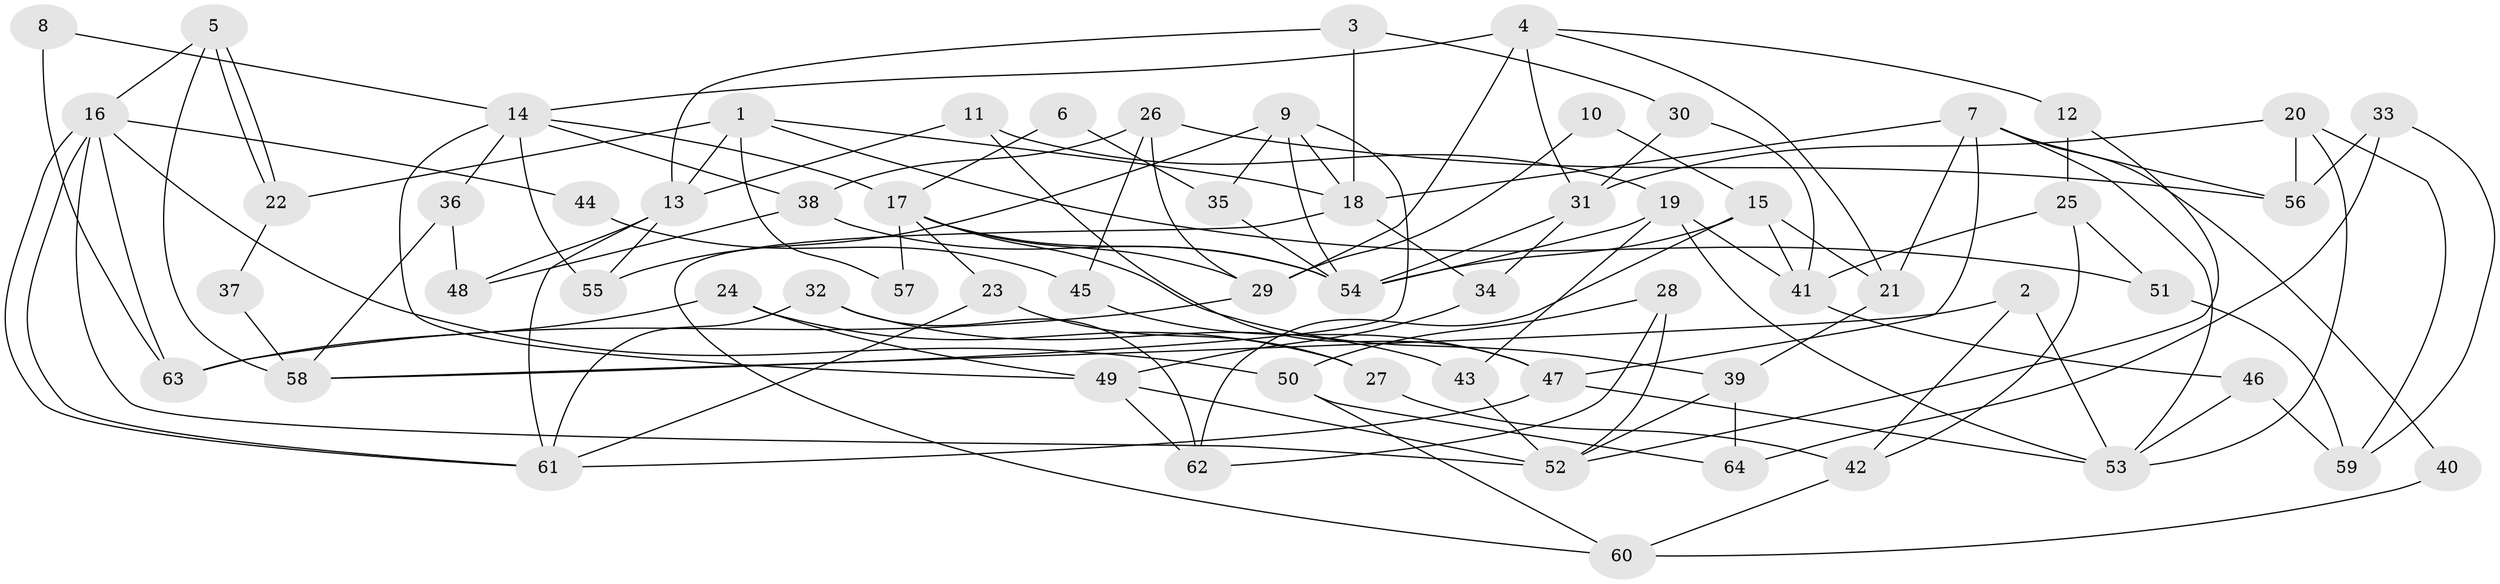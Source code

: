 // coarse degree distribution, {5: 0.21875, 3: 0.15625, 8: 0.0625, 6: 0.09375, 2: 0.125, 7: 0.125, 13: 0.03125, 10: 0.03125, 4: 0.0625, 9: 0.0625, 1: 0.03125}
// Generated by graph-tools (version 1.1) at 2025/18/03/04/25 18:18:37]
// undirected, 64 vertices, 128 edges
graph export_dot {
graph [start="1"]
  node [color=gray90,style=filled];
  1;
  2;
  3;
  4;
  5;
  6;
  7;
  8;
  9;
  10;
  11;
  12;
  13;
  14;
  15;
  16;
  17;
  18;
  19;
  20;
  21;
  22;
  23;
  24;
  25;
  26;
  27;
  28;
  29;
  30;
  31;
  32;
  33;
  34;
  35;
  36;
  37;
  38;
  39;
  40;
  41;
  42;
  43;
  44;
  45;
  46;
  47;
  48;
  49;
  50;
  51;
  52;
  53;
  54;
  55;
  56;
  57;
  58;
  59;
  60;
  61;
  62;
  63;
  64;
  1 -- 13;
  1 -- 18;
  1 -- 22;
  1 -- 51;
  1 -- 57;
  2 -- 58;
  2 -- 53;
  2 -- 42;
  3 -- 18;
  3 -- 30;
  3 -- 13;
  4 -- 14;
  4 -- 31;
  4 -- 12;
  4 -- 21;
  4 -- 29;
  5 -- 22;
  5 -- 22;
  5 -- 16;
  5 -- 58;
  6 -- 35;
  6 -- 17;
  7 -- 53;
  7 -- 47;
  7 -- 18;
  7 -- 21;
  7 -- 40;
  7 -- 56;
  8 -- 14;
  8 -- 63;
  9 -- 18;
  9 -- 54;
  9 -- 35;
  9 -- 55;
  9 -- 58;
  10 -- 15;
  10 -- 29;
  11 -- 47;
  11 -- 13;
  11 -- 19;
  12 -- 52;
  12 -- 25;
  13 -- 55;
  13 -- 48;
  13 -- 61;
  14 -- 49;
  14 -- 38;
  14 -- 17;
  14 -- 36;
  14 -- 55;
  15 -- 21;
  15 -- 54;
  15 -- 41;
  15 -- 62;
  16 -- 61;
  16 -- 61;
  16 -- 63;
  16 -- 44;
  16 -- 50;
  16 -- 52;
  17 -- 54;
  17 -- 23;
  17 -- 29;
  17 -- 39;
  17 -- 57;
  18 -- 60;
  18 -- 34;
  19 -- 54;
  19 -- 41;
  19 -- 43;
  19 -- 53;
  20 -- 53;
  20 -- 59;
  20 -- 31;
  20 -- 56;
  21 -- 39;
  22 -- 37;
  23 -- 61;
  23 -- 27;
  24 -- 49;
  24 -- 27;
  24 -- 63;
  25 -- 41;
  25 -- 42;
  25 -- 51;
  26 -- 56;
  26 -- 29;
  26 -- 38;
  26 -- 45;
  27 -- 42;
  28 -- 62;
  28 -- 52;
  28 -- 50;
  29 -- 63;
  30 -- 31;
  30 -- 41;
  31 -- 34;
  31 -- 54;
  32 -- 61;
  32 -- 43;
  32 -- 62;
  33 -- 56;
  33 -- 64;
  33 -- 59;
  34 -- 49;
  35 -- 54;
  36 -- 58;
  36 -- 48;
  37 -- 58;
  38 -- 48;
  38 -- 54;
  39 -- 52;
  39 -- 64;
  40 -- 60;
  41 -- 46;
  42 -- 60;
  43 -- 52;
  44 -- 45;
  45 -- 47;
  46 -- 59;
  46 -- 53;
  47 -- 53;
  47 -- 61;
  49 -- 52;
  49 -- 62;
  50 -- 60;
  50 -- 64;
  51 -- 59;
}
